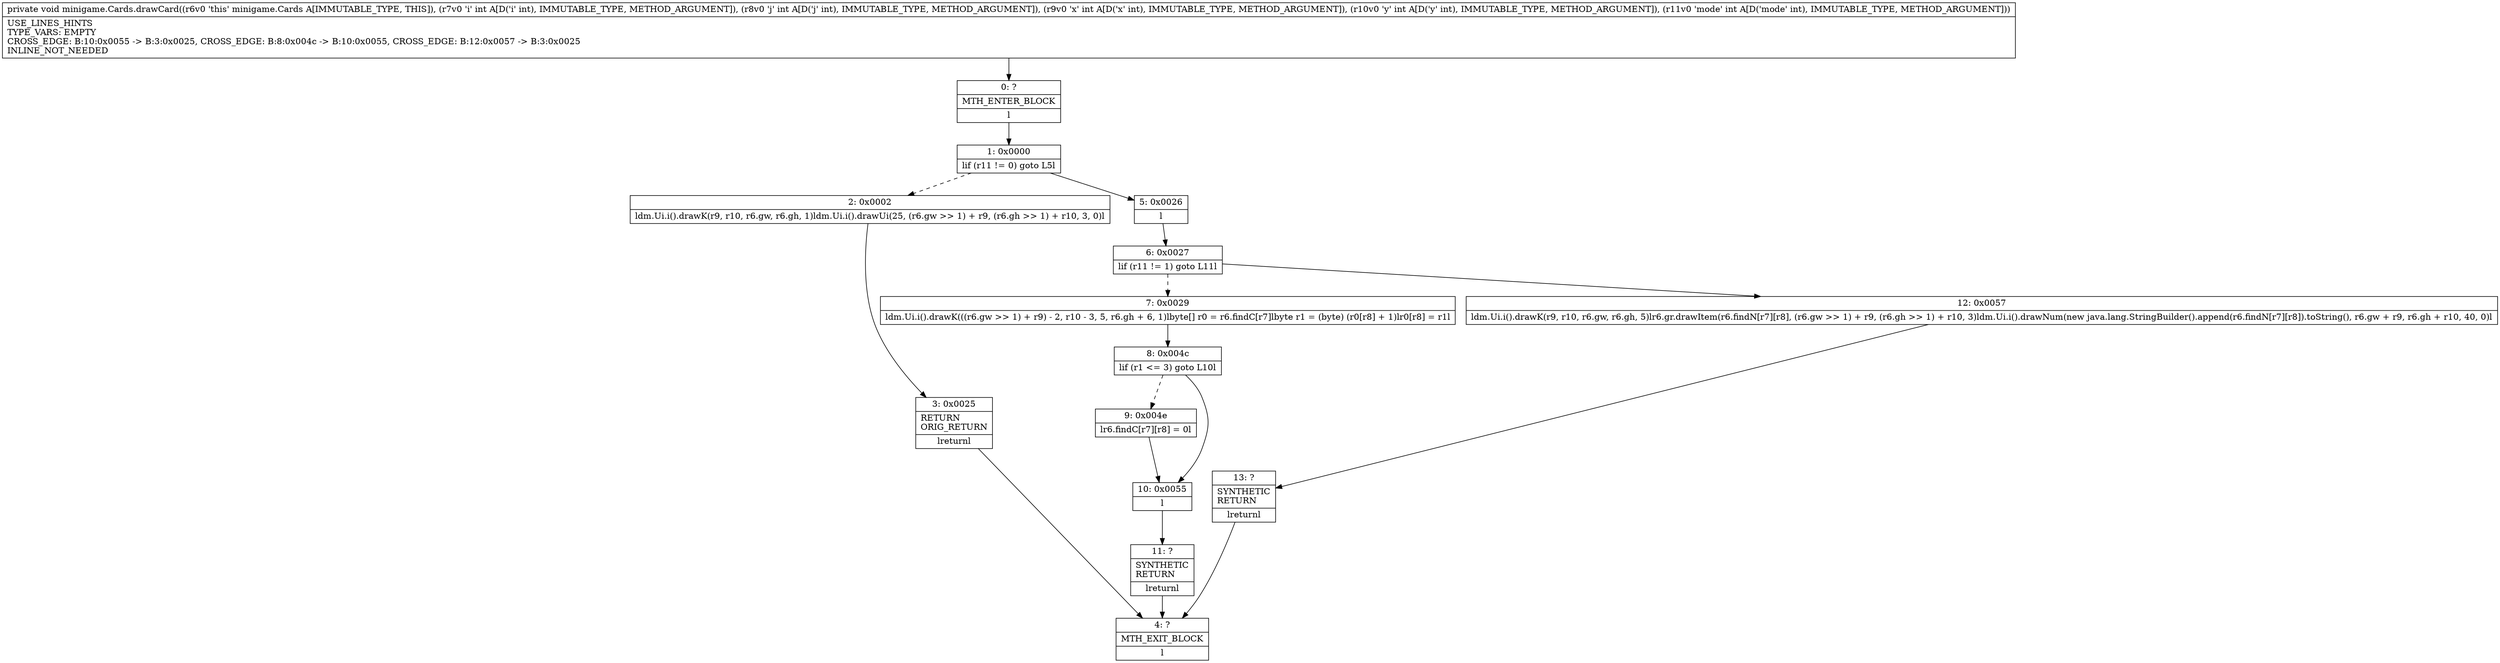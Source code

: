 digraph "CFG forminigame.Cards.drawCard(IIIII)V" {
Node_0 [shape=record,label="{0\:\ ?|MTH_ENTER_BLOCK\l|l}"];
Node_1 [shape=record,label="{1\:\ 0x0000|lif (r11 != 0) goto L5l}"];
Node_2 [shape=record,label="{2\:\ 0x0002|ldm.Ui.i().drawK(r9, r10, r6.gw, r6.gh, 1)ldm.Ui.i().drawUi(25, (r6.gw \>\> 1) + r9, (r6.gh \>\> 1) + r10, 3, 0)l}"];
Node_3 [shape=record,label="{3\:\ 0x0025|RETURN\lORIG_RETURN\l|lreturnl}"];
Node_4 [shape=record,label="{4\:\ ?|MTH_EXIT_BLOCK\l|l}"];
Node_5 [shape=record,label="{5\:\ 0x0026|l}"];
Node_6 [shape=record,label="{6\:\ 0x0027|lif (r11 != 1) goto L11l}"];
Node_7 [shape=record,label="{7\:\ 0x0029|ldm.Ui.i().drawK(((r6.gw \>\> 1) + r9) \- 2, r10 \- 3, 5, r6.gh + 6, 1)lbyte[] r0 = r6.findC[r7]lbyte r1 = (byte) (r0[r8] + 1)lr0[r8] = r1l}"];
Node_8 [shape=record,label="{8\:\ 0x004c|lif (r1 \<= 3) goto L10l}"];
Node_9 [shape=record,label="{9\:\ 0x004e|lr6.findC[r7][r8] = 0l}"];
Node_10 [shape=record,label="{10\:\ 0x0055|l}"];
Node_11 [shape=record,label="{11\:\ ?|SYNTHETIC\lRETURN\l|lreturnl}"];
Node_12 [shape=record,label="{12\:\ 0x0057|ldm.Ui.i().drawK(r9, r10, r6.gw, r6.gh, 5)lr6.gr.drawItem(r6.findN[r7][r8], (r6.gw \>\> 1) + r9, (r6.gh \>\> 1) + r10, 3)ldm.Ui.i().drawNum(new java.lang.StringBuilder().append(r6.findN[r7][r8]).toString(), r6.gw + r9, r6.gh + r10, 40, 0)l}"];
Node_13 [shape=record,label="{13\:\ ?|SYNTHETIC\lRETURN\l|lreturnl}"];
MethodNode[shape=record,label="{private void minigame.Cards.drawCard((r6v0 'this' minigame.Cards A[IMMUTABLE_TYPE, THIS]), (r7v0 'i' int A[D('i' int), IMMUTABLE_TYPE, METHOD_ARGUMENT]), (r8v0 'j' int A[D('j' int), IMMUTABLE_TYPE, METHOD_ARGUMENT]), (r9v0 'x' int A[D('x' int), IMMUTABLE_TYPE, METHOD_ARGUMENT]), (r10v0 'y' int A[D('y' int), IMMUTABLE_TYPE, METHOD_ARGUMENT]), (r11v0 'mode' int A[D('mode' int), IMMUTABLE_TYPE, METHOD_ARGUMENT]))  | USE_LINES_HINTS\lTYPE_VARS: EMPTY\lCROSS_EDGE: B:10:0x0055 \-\> B:3:0x0025, CROSS_EDGE: B:8:0x004c \-\> B:10:0x0055, CROSS_EDGE: B:12:0x0057 \-\> B:3:0x0025\lINLINE_NOT_NEEDED\l}"];
MethodNode -> Node_0;
Node_0 -> Node_1;
Node_1 -> Node_2[style=dashed];
Node_1 -> Node_5;
Node_2 -> Node_3;
Node_3 -> Node_4;
Node_5 -> Node_6;
Node_6 -> Node_7[style=dashed];
Node_6 -> Node_12;
Node_7 -> Node_8;
Node_8 -> Node_9[style=dashed];
Node_8 -> Node_10;
Node_9 -> Node_10;
Node_10 -> Node_11;
Node_11 -> Node_4;
Node_12 -> Node_13;
Node_13 -> Node_4;
}

